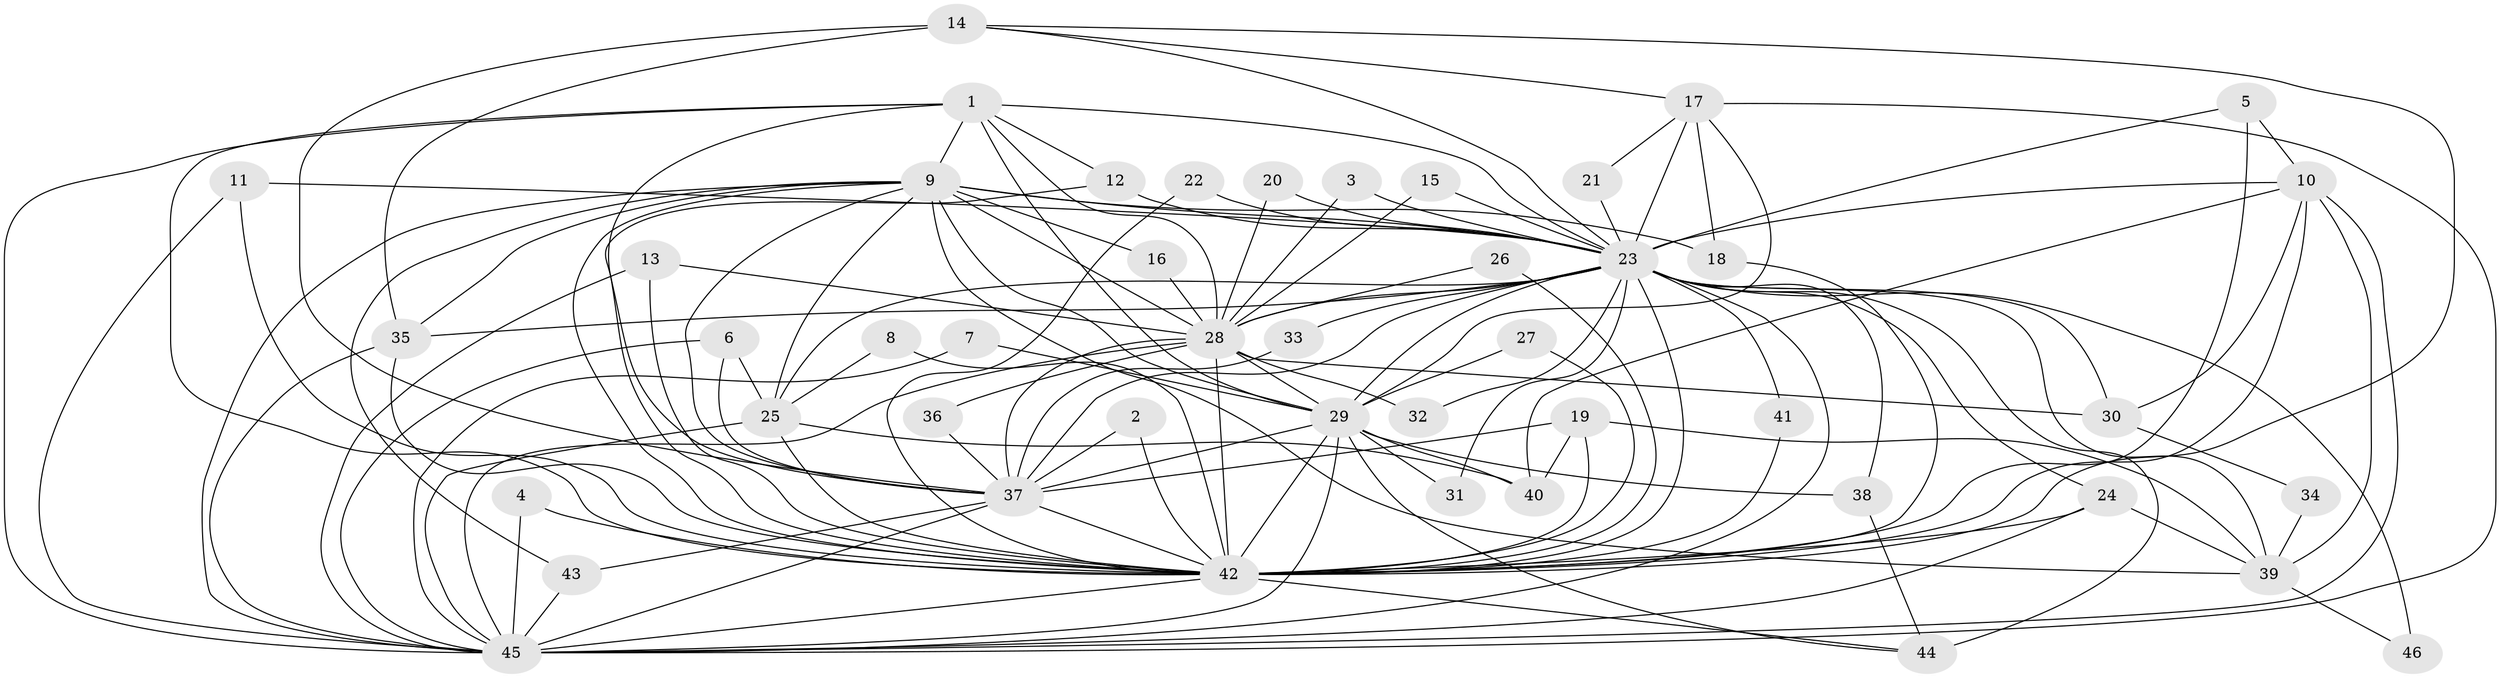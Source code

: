 // original degree distribution, {18: 0.010869565217391304, 21: 0.021739130434782608, 26: 0.021739130434782608, 24: 0.010869565217391304, 17: 0.021739130434782608, 15: 0.010869565217391304, 10: 0.010869565217391304, 6: 0.021739130434782608, 4: 0.08695652173913043, 2: 0.5108695652173914, 7: 0.021739130434782608, 3: 0.2391304347826087, 5: 0.010869565217391304}
// Generated by graph-tools (version 1.1) at 2025/49/03/09/25 03:49:34]
// undirected, 46 vertices, 129 edges
graph export_dot {
graph [start="1"]
  node [color=gray90,style=filled];
  1;
  2;
  3;
  4;
  5;
  6;
  7;
  8;
  9;
  10;
  11;
  12;
  13;
  14;
  15;
  16;
  17;
  18;
  19;
  20;
  21;
  22;
  23;
  24;
  25;
  26;
  27;
  28;
  29;
  30;
  31;
  32;
  33;
  34;
  35;
  36;
  37;
  38;
  39;
  40;
  41;
  42;
  43;
  44;
  45;
  46;
  1 -- 9 [weight=1.0];
  1 -- 12 [weight=1.0];
  1 -- 23 [weight=2.0];
  1 -- 28 [weight=1.0];
  1 -- 29 [weight=1.0];
  1 -- 37 [weight=1.0];
  1 -- 42 [weight=2.0];
  1 -- 45 [weight=1.0];
  2 -- 37 [weight=1.0];
  2 -- 42 [weight=1.0];
  3 -- 23 [weight=1.0];
  3 -- 28 [weight=1.0];
  4 -- 42 [weight=1.0];
  4 -- 45 [weight=1.0];
  5 -- 10 [weight=1.0];
  5 -- 23 [weight=1.0];
  5 -- 42 [weight=1.0];
  6 -- 25 [weight=1.0];
  6 -- 37 [weight=1.0];
  6 -- 45 [weight=1.0];
  7 -- 29 [weight=1.0];
  7 -- 45 [weight=1.0];
  8 -- 25 [weight=1.0];
  8 -- 42 [weight=1.0];
  9 -- 16 [weight=1.0];
  9 -- 18 [weight=1.0];
  9 -- 23 [weight=2.0];
  9 -- 25 [weight=2.0];
  9 -- 28 [weight=2.0];
  9 -- 29 [weight=1.0];
  9 -- 35 [weight=1.0];
  9 -- 37 [weight=1.0];
  9 -- 39 [weight=1.0];
  9 -- 42 [weight=2.0];
  9 -- 43 [weight=1.0];
  9 -- 45 [weight=1.0];
  10 -- 23 [weight=1.0];
  10 -- 30 [weight=1.0];
  10 -- 39 [weight=1.0];
  10 -- 40 [weight=1.0];
  10 -- 42 [weight=1.0];
  10 -- 45 [weight=1.0];
  11 -- 23 [weight=2.0];
  11 -- 42 [weight=1.0];
  11 -- 45 [weight=1.0];
  12 -- 23 [weight=1.0];
  12 -- 42 [weight=1.0];
  13 -- 28 [weight=2.0];
  13 -- 42 [weight=1.0];
  13 -- 45 [weight=1.0];
  14 -- 17 [weight=1.0];
  14 -- 23 [weight=1.0];
  14 -- 35 [weight=1.0];
  14 -- 37 [weight=2.0];
  14 -- 42 [weight=1.0];
  15 -- 23 [weight=1.0];
  15 -- 28 [weight=1.0];
  16 -- 28 [weight=1.0];
  17 -- 18 [weight=1.0];
  17 -- 21 [weight=1.0];
  17 -- 23 [weight=1.0];
  17 -- 29 [weight=1.0];
  17 -- 45 [weight=1.0];
  18 -- 42 [weight=1.0];
  19 -- 37 [weight=1.0];
  19 -- 39 [weight=1.0];
  19 -- 40 [weight=1.0];
  19 -- 42 [weight=1.0];
  20 -- 23 [weight=1.0];
  20 -- 28 [weight=1.0];
  21 -- 23 [weight=1.0];
  22 -- 23 [weight=1.0];
  22 -- 42 [weight=1.0];
  23 -- 24 [weight=1.0];
  23 -- 25 [weight=1.0];
  23 -- 28 [weight=3.0];
  23 -- 29 [weight=2.0];
  23 -- 30 [weight=3.0];
  23 -- 31 [weight=1.0];
  23 -- 32 [weight=1.0];
  23 -- 33 [weight=1.0];
  23 -- 35 [weight=1.0];
  23 -- 37 [weight=2.0];
  23 -- 38 [weight=1.0];
  23 -- 39 [weight=1.0];
  23 -- 41 [weight=2.0];
  23 -- 42 [weight=4.0];
  23 -- 44 [weight=2.0];
  23 -- 45 [weight=2.0];
  23 -- 46 [weight=3.0];
  24 -- 39 [weight=1.0];
  24 -- 42 [weight=1.0];
  24 -- 45 [weight=1.0];
  25 -- 40 [weight=1.0];
  25 -- 42 [weight=1.0];
  25 -- 45 [weight=2.0];
  26 -- 28 [weight=1.0];
  26 -- 42 [weight=1.0];
  27 -- 29 [weight=1.0];
  27 -- 42 [weight=1.0];
  28 -- 29 [weight=1.0];
  28 -- 30 [weight=1.0];
  28 -- 32 [weight=1.0];
  28 -- 36 [weight=1.0];
  28 -- 37 [weight=1.0];
  28 -- 42 [weight=2.0];
  28 -- 45 [weight=1.0];
  29 -- 31 [weight=1.0];
  29 -- 37 [weight=2.0];
  29 -- 38 [weight=1.0];
  29 -- 40 [weight=1.0];
  29 -- 42 [weight=2.0];
  29 -- 44 [weight=1.0];
  29 -- 45 [weight=1.0];
  30 -- 34 [weight=1.0];
  33 -- 37 [weight=1.0];
  34 -- 39 [weight=1.0];
  35 -- 42 [weight=1.0];
  35 -- 45 [weight=1.0];
  36 -- 37 [weight=1.0];
  37 -- 42 [weight=2.0];
  37 -- 43 [weight=1.0];
  37 -- 45 [weight=1.0];
  38 -- 44 [weight=1.0];
  39 -- 46 [weight=1.0];
  41 -- 42 [weight=2.0];
  42 -- 44 [weight=1.0];
  42 -- 45 [weight=2.0];
  43 -- 45 [weight=1.0];
}
